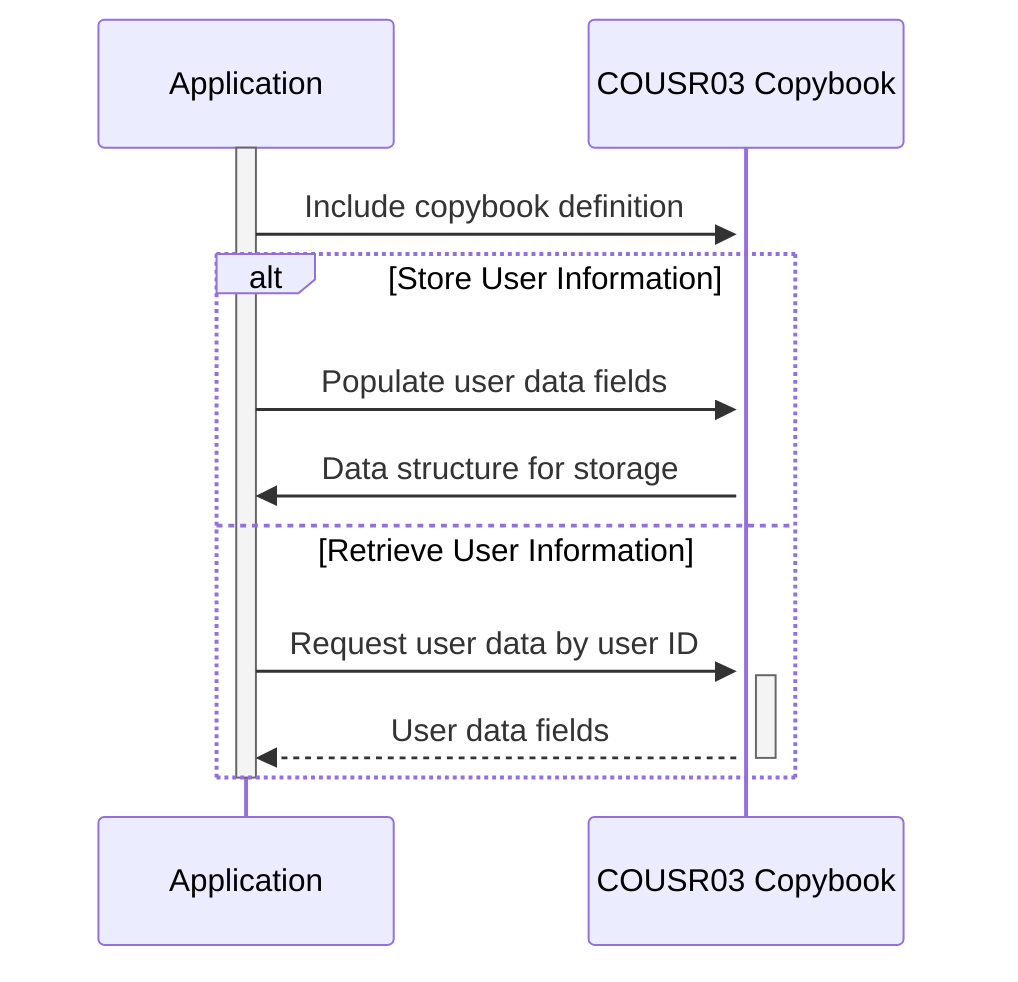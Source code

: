 sequenceDiagram
    participant Application
    participant COUSR03 Copybook

    activate Application
    Application->>+COUSR03 Copybook: Include copybook definition

    alt Store User Information
        Application->>+COUSR03 Copybook: Populate user data fields
        COUSR03 Copybook->>Application: Data structure for storage
    else Retrieve User Information
        Application->>+COUSR03 Copybook: Request user data by user ID
        COUSR03 Copybook-->>-Application: User data fields
    end
    deactivate Application